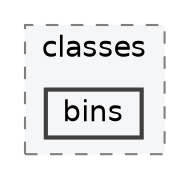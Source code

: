 digraph "E:/Bearsampp-development/sandbox/core/classes/bins"
{
 // LATEX_PDF_SIZE
  bgcolor="transparent";
  edge [fontname=Helvetica,fontsize=14,labelfontname=Helvetica,labelfontsize=14];
  node [fontname=Helvetica,fontsize=14,shape=box,height=0.2,width=0.4];
  compound=true
  subgraph clusterdir_3f3753672a7905d0810c5fdcab2dca29 {
    graph [ bgcolor="#f5f6f8", pencolor="grey50", label="classes", fontname=Helvetica,fontsize=14 style="filled,dashed", URL="dir_3f3753672a7905d0810c5fdcab2dca29.html",tooltip=""]
  dir_208369be9e199adc21882297b6d5ef34 [label="bins", fillcolor="#f5f6f8", color="grey25", style="filled,bold", URL="dir_208369be9e199adc21882297b6d5ef34.html",tooltip=""];
  }
}
